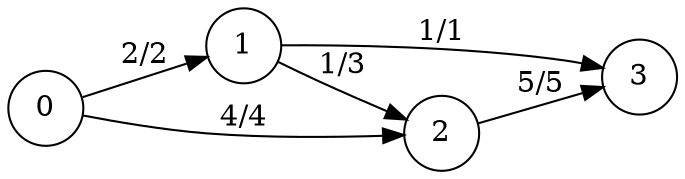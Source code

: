 digraph finite_state_machine {
	rankdir=LR;
	node [shape = circle];
	1 -> 3 [ label = "1/1" ];
	1 -> 2 [ label = "1/3" ];
	2 -> 3 [ label = "5/5" ];
	0 -> 2 [ label = "4/4" ];
	0 -> 1 [ label = "2/2" ];
}

